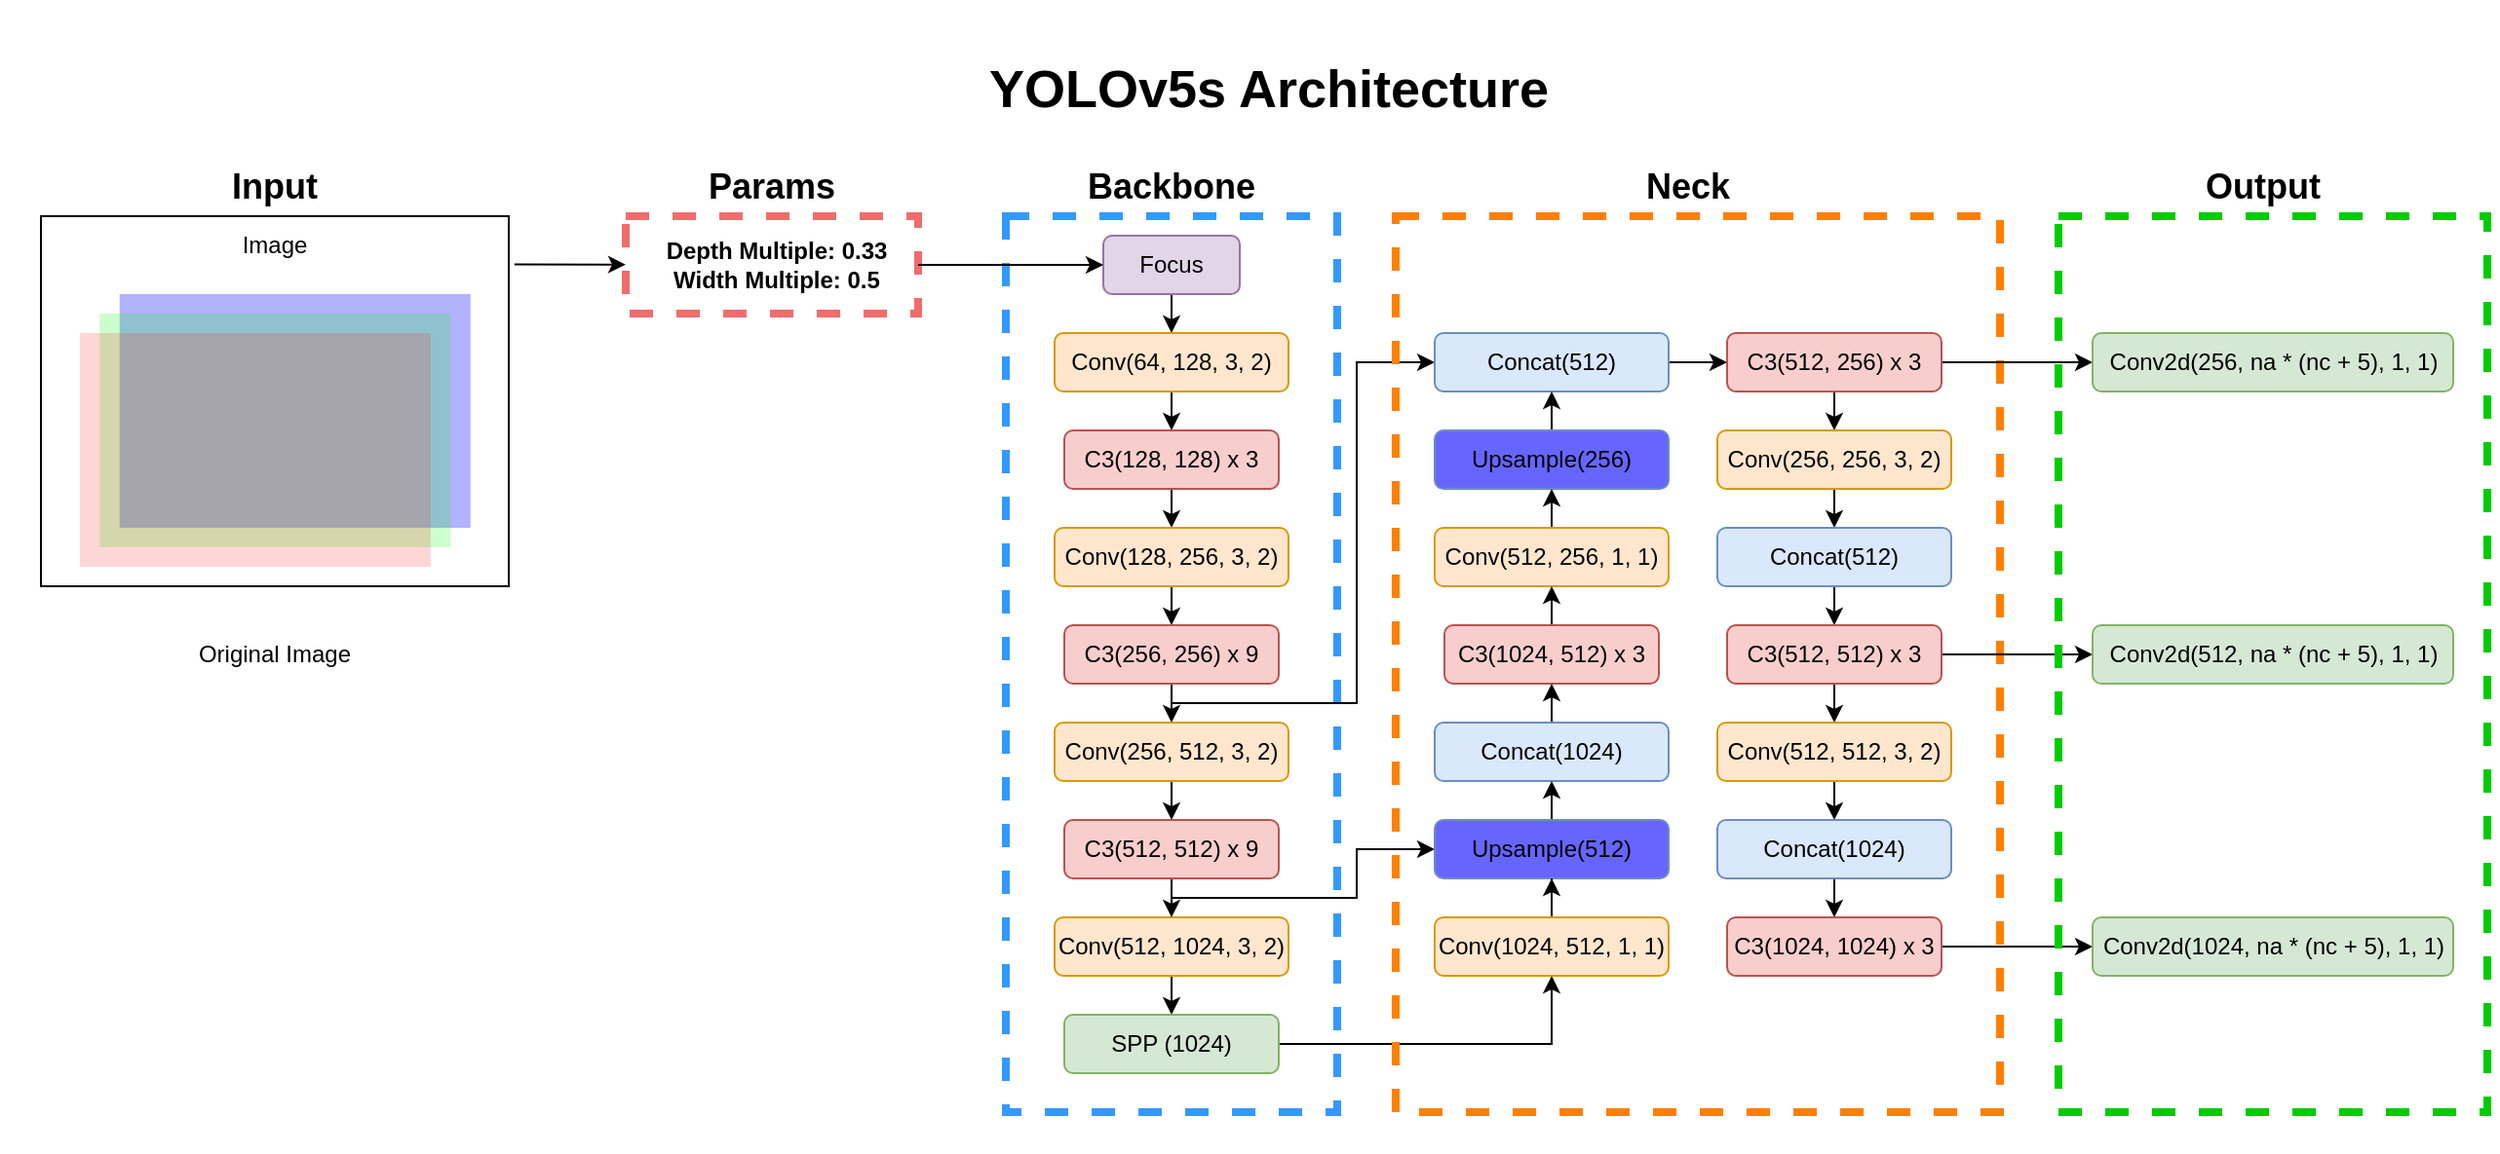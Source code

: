 <mxfile version="16.6.6" type="device"><diagram id="BOkArwXJ-EtOqbOi4oh_" name="Page-1"><mxGraphModel dx="692" dy="359" grid="1" gridSize="10" guides="1" tooltips="1" connect="1" arrows="1" fold="1" page="1" pageScale="1" pageWidth="850" pageHeight="1100" math="0" shadow="0"><root><mxCell id="0"/><mxCell id="1" parent="0"/><mxCell id="hUl3VF8-japoUCy3TDFY-80" value="" style="rounded=0;whiteSpace=wrap;html=1;fontSize=18;fillColor=none;dashed=1;strokeWidth=4;strokeColor=#F16C6C;fontStyle=0" vertex="1" parent="1"><mxGeometry x="320" y="130" width="150" height="50" as="geometry"/></mxCell><mxCell id="hUl3VF8-japoUCy3TDFY-96" value="" style="rounded=0;whiteSpace=wrap;html=1;fontSize=27;strokeColor=#F16C6C;fillColor=none;opacity=0;" vertex="1" parent="1"><mxGeometry y="20" width="1280" height="590" as="geometry"/></mxCell><mxCell id="hUl3VF8-japoUCy3TDFY-2" value="" style="rounded=0;whiteSpace=wrap;html=1;fillColor=none;" vertex="1" parent="1"><mxGeometry x="20" y="130" width="240" height="190" as="geometry"/></mxCell><mxCell id="hUl3VF8-japoUCy3TDFY-3" value="" style="shape=image;verticalLabelPosition=bottom;labelBackgroundColor=default;verticalAlign=top;aspect=fixed;imageAspect=0;image=https://st2.depositphotos.com/5357198/8114/i/950/depositphotos_81142762-stock-photo-aerial-view-of-paddy-field.jpg;imageBackground=none;fillOpacity=100;" vertex="1" parent="1"><mxGeometry x="60.36" y="170" width="180" height="120" as="geometry"/></mxCell><mxCell id="hUl3VF8-japoUCy3TDFY-4" value="Image" style="text;html=1;strokeColor=none;fillColor=none;align=center;verticalAlign=middle;whiteSpace=wrap;rounded=0;" vertex="1" parent="1"><mxGeometry x="110.15" y="130" width="60" height="30" as="geometry"/></mxCell><mxCell id="hUl3VF8-japoUCy3TDFY-5" value="Input" style="text;html=1;strokeColor=none;fillColor=none;align=center;verticalAlign=middle;whiteSpace=wrap;rounded=0;fontSize=18;fontStyle=1" vertex="1" parent="1"><mxGeometry x="110.15" y="100" width="60" height="30" as="geometry"/></mxCell><mxCell id="hUl3VF8-japoUCy3TDFY-6" value="" style="rounded=0;whiteSpace=wrap;html=1;fontSize=18;fillColor=none;dashed=1;strokeWidth=4;strokeColor=#3399FF;" vertex="1" parent="1"><mxGeometry x="515" y="130" width="170" height="460" as="geometry"/></mxCell><mxCell id="hUl3VF8-japoUCy3TDFY-7" value="Backbone" style="text;html=1;strokeColor=none;fillColor=none;align=center;verticalAlign=middle;whiteSpace=wrap;rounded=0;fontSize=18;fontStyle=1" vertex="1" parent="1"><mxGeometry x="570" y="100" width="60" height="30" as="geometry"/></mxCell><mxCell id="hUl3VF8-japoUCy3TDFY-8" style="edgeStyle=orthogonalEdgeStyle;rounded=0;orthogonalLoop=1;jettySize=auto;html=1;exitX=0.5;exitY=1;exitDx=0;exitDy=0;entryX=0.5;entryY=0;entryDx=0;entryDy=0;fontSize=12;fontColor=#FFFFFF;" edge="1" parent="1" source="hUl3VF8-japoUCy3TDFY-9" target="hUl3VF8-japoUCy3TDFY-11"><mxGeometry relative="1" as="geometry"/></mxCell><mxCell id="hUl3VF8-japoUCy3TDFY-9" value="Focus" style="rounded=1;whiteSpace=wrap;html=1;fontSize=12;fillColor=#e1d5e7;strokeColor=#9673a6;" vertex="1" parent="1"><mxGeometry x="565" y="140" width="70" height="30" as="geometry"/></mxCell><mxCell id="hUl3VF8-japoUCy3TDFY-10" style="edgeStyle=orthogonalEdgeStyle;rounded=0;orthogonalLoop=1;jettySize=auto;html=1;exitX=0.5;exitY=1;exitDx=0;exitDy=0;entryX=0.5;entryY=0;entryDx=0;entryDy=0;fontSize=12;fontColor=#FFFFFF;" edge="1" parent="1" source="hUl3VF8-japoUCy3TDFY-11" target="hUl3VF8-japoUCy3TDFY-13"><mxGeometry relative="1" as="geometry"/></mxCell><mxCell id="hUl3VF8-japoUCy3TDFY-11" value="Conv(64, 128, 3, 2)" style="rounded=1;whiteSpace=wrap;html=1;fontSize=12;fillColor=#ffe6cc;strokeColor=#d79b00;" vertex="1" parent="1"><mxGeometry x="540" y="190" width="120" height="30" as="geometry"/></mxCell><mxCell id="hUl3VF8-japoUCy3TDFY-12" style="edgeStyle=orthogonalEdgeStyle;rounded=0;orthogonalLoop=1;jettySize=auto;html=1;exitX=0.5;exitY=1;exitDx=0;exitDy=0;entryX=0.5;entryY=0;entryDx=0;entryDy=0;fontSize=12;fontColor=#FFFFFF;" edge="1" parent="1" source="hUl3VF8-japoUCy3TDFY-13" target="hUl3VF8-japoUCy3TDFY-15"><mxGeometry relative="1" as="geometry"/></mxCell><mxCell id="hUl3VF8-japoUCy3TDFY-13" value="C3(128, 128) x 3" style="rounded=1;whiteSpace=wrap;html=1;fontSize=12;fillColor=#f8cecc;strokeColor=#b85450;" vertex="1" parent="1"><mxGeometry x="545" y="240" width="110" height="30" as="geometry"/></mxCell><mxCell id="hUl3VF8-japoUCy3TDFY-14" style="edgeStyle=orthogonalEdgeStyle;rounded=0;orthogonalLoop=1;jettySize=auto;html=1;exitX=0.5;exitY=1;exitDx=0;exitDy=0;entryX=0.5;entryY=0;entryDx=0;entryDy=0;fontSize=12;fontColor=#FFFFFF;" edge="1" parent="1" source="hUl3VF8-japoUCy3TDFY-15" target="hUl3VF8-japoUCy3TDFY-18"><mxGeometry relative="1" as="geometry"/></mxCell><mxCell id="hUl3VF8-japoUCy3TDFY-15" value="Conv(128, 256, 3, 2)" style="rounded=1;whiteSpace=wrap;html=1;fontSize=12;fillColor=#ffe6cc;strokeColor=#d79b00;" vertex="1" parent="1"><mxGeometry x="540" y="290" width="120" height="30" as="geometry"/></mxCell><mxCell id="hUl3VF8-japoUCy3TDFY-16" style="edgeStyle=orthogonalEdgeStyle;rounded=0;orthogonalLoop=1;jettySize=auto;html=1;exitX=0.5;exitY=1;exitDx=0;exitDy=0;entryX=0.5;entryY=0;entryDx=0;entryDy=0;fontSize=12;fontColor=#FFFFFF;" edge="1" parent="1" source="hUl3VF8-japoUCy3TDFY-18" target="hUl3VF8-japoUCy3TDFY-20"><mxGeometry relative="1" as="geometry"/></mxCell><mxCell id="hUl3VF8-japoUCy3TDFY-17" style="edgeStyle=orthogonalEdgeStyle;rounded=0;orthogonalLoop=1;jettySize=auto;html=1;exitX=0.5;exitY=1;exitDx=0;exitDy=0;entryX=0;entryY=0.5;entryDx=0;entryDy=0;fontSize=12;fontColor=#FFFFFF;" edge="1" parent="1" source="hUl3VF8-japoUCy3TDFY-18" target="hUl3VF8-japoUCy3TDFY-30"><mxGeometry relative="1" as="geometry"><Array as="points"><mxPoint x="600" y="380"/><mxPoint x="695" y="380"/><mxPoint x="695" y="205"/></Array></mxGeometry></mxCell><mxCell id="hUl3VF8-japoUCy3TDFY-18" value="C3(256, 256) x 9" style="rounded=1;whiteSpace=wrap;html=1;fontSize=12;fillColor=#f8cecc;strokeColor=#b85450;" vertex="1" parent="1"><mxGeometry x="545" y="340" width="110" height="30" as="geometry"/></mxCell><mxCell id="hUl3VF8-japoUCy3TDFY-19" style="edgeStyle=orthogonalEdgeStyle;rounded=0;orthogonalLoop=1;jettySize=auto;html=1;exitX=0.5;exitY=1;exitDx=0;exitDy=0;entryX=0.5;entryY=0;entryDx=0;entryDy=0;fontSize=12;fontColor=#FFFFFF;" edge="1" parent="1" source="hUl3VF8-japoUCy3TDFY-20" target="hUl3VF8-japoUCy3TDFY-25"><mxGeometry relative="1" as="geometry"/></mxCell><mxCell id="hUl3VF8-japoUCy3TDFY-20" value="Conv(256, 512, 3, 2)" style="rounded=1;whiteSpace=wrap;html=1;fontSize=12;fillColor=#ffe6cc;strokeColor=#d79b00;" vertex="1" parent="1"><mxGeometry x="540" y="390" width="120" height="30" as="geometry"/></mxCell><mxCell id="hUl3VF8-japoUCy3TDFY-21" style="edgeStyle=orthogonalEdgeStyle;rounded=0;orthogonalLoop=1;jettySize=auto;html=1;exitX=0.5;exitY=1;exitDx=0;exitDy=0;entryX=0.5;entryY=0;entryDx=0;entryDy=0;fontSize=12;fontColor=#FFFFFF;" edge="1" parent="1" source="hUl3VF8-japoUCy3TDFY-22" target="hUl3VF8-japoUCy3TDFY-27"><mxGeometry relative="1" as="geometry"/></mxCell><mxCell id="hUl3VF8-japoUCy3TDFY-22" value="Conv(512, 1024, 3, 2)" style="rounded=1;whiteSpace=wrap;html=1;fontSize=12;fillColor=#ffe6cc;strokeColor=#d79b00;" vertex="1" parent="1"><mxGeometry x="540" y="490" width="120" height="30" as="geometry"/></mxCell><mxCell id="hUl3VF8-japoUCy3TDFY-23" style="edgeStyle=orthogonalEdgeStyle;rounded=0;orthogonalLoop=1;jettySize=auto;html=1;exitX=0.5;exitY=1;exitDx=0;exitDy=0;entryX=0.5;entryY=0;entryDx=0;entryDy=0;fontSize=12;fontColor=#FFFFFF;" edge="1" parent="1" source="hUl3VF8-japoUCy3TDFY-25" target="hUl3VF8-japoUCy3TDFY-22"><mxGeometry relative="1" as="geometry"/></mxCell><mxCell id="hUl3VF8-japoUCy3TDFY-24" style="edgeStyle=orthogonalEdgeStyle;rounded=0;orthogonalLoop=1;jettySize=auto;html=1;exitX=0.5;exitY=1;exitDx=0;exitDy=0;entryX=0;entryY=0.5;entryDx=0;entryDy=0;fontSize=12;fontColor=#FFFFFF;" edge="1" parent="1" source="hUl3VF8-japoUCy3TDFY-25" target="hUl3VF8-japoUCy3TDFY-45"><mxGeometry relative="1" as="geometry"><Array as="points"><mxPoint x="600" y="480"/><mxPoint x="695" y="480"/><mxPoint x="695" y="455"/></Array></mxGeometry></mxCell><mxCell id="hUl3VF8-japoUCy3TDFY-25" value="C3(512, 512) x 9" style="rounded=1;whiteSpace=wrap;html=1;fontSize=12;fillColor=#f8cecc;strokeColor=#b85450;" vertex="1" parent="1"><mxGeometry x="545" y="440" width="110" height="30" as="geometry"/></mxCell><mxCell id="hUl3VF8-japoUCy3TDFY-77" style="edgeStyle=orthogonalEdgeStyle;rounded=0;orthogonalLoop=1;jettySize=auto;html=1;exitX=1;exitY=0.5;exitDx=0;exitDy=0;" edge="1" parent="1" source="hUl3VF8-japoUCy3TDFY-27" target="hUl3VF8-japoUCy3TDFY-47"><mxGeometry relative="1" as="geometry"/></mxCell><mxCell id="hUl3VF8-japoUCy3TDFY-27" value="SPP (1024)" style="rounded=1;whiteSpace=wrap;html=1;fontSize=12;fillColor=#d5e8d4;strokeColor=#82b366;" vertex="1" parent="1"><mxGeometry x="545" y="540" width="110" height="30" as="geometry"/></mxCell><mxCell id="hUl3VF8-japoUCy3TDFY-28" value="" style="rounded=0;whiteSpace=wrap;html=1;fontSize=18;fillColor=none;dashed=1;strokeColor=#FF8000;strokeWidth=4;" vertex="1" parent="1"><mxGeometry x="715" y="130" width="310" height="460" as="geometry"/></mxCell><mxCell id="hUl3VF8-japoUCy3TDFY-29" value="Neck" style="text;html=1;strokeColor=none;fillColor=none;align=center;verticalAlign=middle;whiteSpace=wrap;rounded=0;fontSize=18;fontStyle=1" vertex="1" parent="1"><mxGeometry x="835" y="100" width="60" height="30" as="geometry"/></mxCell><mxCell id="hUl3VF8-japoUCy3TDFY-78" style="edgeStyle=orthogonalEdgeStyle;rounded=0;orthogonalLoop=1;jettySize=auto;html=1;exitX=1;exitY=0.5;exitDx=0;exitDy=0;entryX=0;entryY=0.5;entryDx=0;entryDy=0;" edge="1" parent="1" source="hUl3VF8-japoUCy3TDFY-30" target="hUl3VF8-japoUCy3TDFY-33"><mxGeometry relative="1" as="geometry"/></mxCell><mxCell id="hUl3VF8-japoUCy3TDFY-30" value="Concat(512)" style="rounded=1;whiteSpace=wrap;html=1;fontSize=12;fillColor=#dae8fc;strokeColor=#6c8ebf;" vertex="1" parent="1"><mxGeometry x="735" y="190" width="120" height="30" as="geometry"/></mxCell><mxCell id="hUl3VF8-japoUCy3TDFY-31" style="edgeStyle=orthogonalEdgeStyle;rounded=0;orthogonalLoop=1;jettySize=auto;html=1;exitX=0.5;exitY=1;exitDx=0;exitDy=0;entryX=0.5;entryY=0;entryDx=0;entryDy=0;fontSize=12;fontColor=#FFFFFF;" edge="1" parent="1" source="hUl3VF8-japoUCy3TDFY-33" target="hUl3VF8-japoUCy3TDFY-35"><mxGeometry relative="1" as="geometry"/></mxCell><mxCell id="hUl3VF8-japoUCy3TDFY-32" style="edgeStyle=orthogonalEdgeStyle;rounded=0;orthogonalLoop=1;jettySize=auto;html=1;exitX=1;exitY=0.5;exitDx=0;exitDy=0;fontSize=12;fontColor=#FFFFFF;" edge="1" parent="1" source="hUl3VF8-japoUCy3TDFY-33" target="hUl3VF8-japoUCy3TDFY-63"><mxGeometry relative="1" as="geometry"/></mxCell><mxCell id="hUl3VF8-japoUCy3TDFY-33" value="C3(512, 256) x 3" style="rounded=1;whiteSpace=wrap;html=1;fontSize=12;fillColor=#f8cecc;strokeColor=#b85450;" vertex="1" parent="1"><mxGeometry x="885" y="190" width="110" height="30" as="geometry"/></mxCell><mxCell id="hUl3VF8-japoUCy3TDFY-34" style="edgeStyle=orthogonalEdgeStyle;rounded=0;orthogonalLoop=1;jettySize=auto;html=1;exitX=0.5;exitY=1;exitDx=0;exitDy=0;entryX=0.5;entryY=0;entryDx=0;entryDy=0;fontSize=12;fontColor=#FFFFFF;" edge="1" parent="1" source="hUl3VF8-japoUCy3TDFY-35" target="hUl3VF8-japoUCy3TDFY-51"><mxGeometry relative="1" as="geometry"/></mxCell><mxCell id="hUl3VF8-japoUCy3TDFY-35" value="Conv(256, 256, 3, 2)" style="rounded=1;whiteSpace=wrap;html=1;fontSize=12;fillColor=#ffe6cc;strokeColor=#d79b00;" vertex="1" parent="1"><mxGeometry x="880" y="240" width="120" height="30" as="geometry"/></mxCell><mxCell id="hUl3VF8-japoUCy3TDFY-36" style="edgeStyle=orthogonalEdgeStyle;rounded=0;orthogonalLoop=1;jettySize=auto;html=1;exitX=0.5;exitY=0;exitDx=0;exitDy=0;entryX=0.5;entryY=1;entryDx=0;entryDy=0;fontSize=12;fontColor=#FFFFFF;" edge="1" parent="1" source="hUl3VF8-japoUCy3TDFY-37" target="hUl3VF8-japoUCy3TDFY-30"><mxGeometry relative="1" as="geometry"/></mxCell><mxCell id="hUl3VF8-japoUCy3TDFY-37" value="Upsample(256)" style="rounded=1;whiteSpace=wrap;html=1;fontSize=12;fillColor=#6666FF;strokeColor=#6c8ebf;" vertex="1" parent="1"><mxGeometry x="735" y="240" width="120" height="30" as="geometry"/></mxCell><mxCell id="hUl3VF8-japoUCy3TDFY-38" style="edgeStyle=orthogonalEdgeStyle;rounded=0;orthogonalLoop=1;jettySize=auto;html=1;exitX=0.5;exitY=0;exitDx=0;exitDy=0;entryX=0.5;entryY=1;entryDx=0;entryDy=0;fontSize=12;fontColor=#FFFFFF;" edge="1" parent="1" source="hUl3VF8-japoUCy3TDFY-39" target="hUl3VF8-japoUCy3TDFY-37"><mxGeometry relative="1" as="geometry"/></mxCell><mxCell id="hUl3VF8-japoUCy3TDFY-39" value="Conv(512, 256, 1, 1)" style="rounded=1;whiteSpace=wrap;html=1;fontSize=12;fillColor=#ffe6cc;strokeColor=#d79b00;" vertex="1" parent="1"><mxGeometry x="735" y="290" width="120" height="30" as="geometry"/></mxCell><mxCell id="hUl3VF8-japoUCy3TDFY-40" style="edgeStyle=orthogonalEdgeStyle;rounded=0;orthogonalLoop=1;jettySize=auto;html=1;exitX=0.5;exitY=0;exitDx=0;exitDy=0;entryX=0.5;entryY=1;entryDx=0;entryDy=0;fontSize=12;fontColor=#FFFFFF;" edge="1" parent="1" source="hUl3VF8-japoUCy3TDFY-41" target="hUl3VF8-japoUCy3TDFY-39"><mxGeometry relative="1" as="geometry"/></mxCell><mxCell id="hUl3VF8-japoUCy3TDFY-41" value="C3(1024, 512) x 3" style="rounded=1;whiteSpace=wrap;html=1;fontSize=12;fillColor=#f8cecc;strokeColor=#b85450;" vertex="1" parent="1"><mxGeometry x="740" y="340" width="110" height="30" as="geometry"/></mxCell><mxCell id="hUl3VF8-japoUCy3TDFY-42" style="edgeStyle=orthogonalEdgeStyle;rounded=0;orthogonalLoop=1;jettySize=auto;html=1;exitX=0.5;exitY=0;exitDx=0;exitDy=0;entryX=0.5;entryY=1;entryDx=0;entryDy=0;fontSize=12;fontColor=#FFFFFF;" edge="1" parent="1" source="hUl3VF8-japoUCy3TDFY-43" target="hUl3VF8-japoUCy3TDFY-41"><mxGeometry relative="1" as="geometry"/></mxCell><mxCell id="hUl3VF8-japoUCy3TDFY-43" value="Concat(1024)" style="rounded=1;whiteSpace=wrap;html=1;fontSize=12;fillColor=#dae8fc;strokeColor=#6c8ebf;" vertex="1" parent="1"><mxGeometry x="735" y="390" width="120" height="30" as="geometry"/></mxCell><mxCell id="hUl3VF8-japoUCy3TDFY-44" style="edgeStyle=orthogonalEdgeStyle;rounded=0;orthogonalLoop=1;jettySize=auto;html=1;exitX=0.5;exitY=0;exitDx=0;exitDy=0;entryX=0.5;entryY=1;entryDx=0;entryDy=0;fontSize=12;fontColor=#FFFFFF;" edge="1" parent="1" source="hUl3VF8-japoUCy3TDFY-45" target="hUl3VF8-japoUCy3TDFY-43"><mxGeometry relative="1" as="geometry"/></mxCell><mxCell id="hUl3VF8-japoUCy3TDFY-45" value="Upsample(512)" style="rounded=1;whiteSpace=wrap;html=1;fontSize=12;fillColor=#6666FF;strokeColor=#6c8ebf;" vertex="1" parent="1"><mxGeometry x="735" y="440" width="120" height="30" as="geometry"/></mxCell><mxCell id="hUl3VF8-japoUCy3TDFY-46" style="edgeStyle=orthogonalEdgeStyle;rounded=0;orthogonalLoop=1;jettySize=auto;html=1;exitX=0.5;exitY=0;exitDx=0;exitDy=0;fontSize=12;fontColor=#FFFFFF;" edge="1" parent="1" source="hUl3VF8-japoUCy3TDFY-47" target="hUl3VF8-japoUCy3TDFY-45"><mxGeometry relative="1" as="geometry"/></mxCell><mxCell id="hUl3VF8-japoUCy3TDFY-47" value="Conv(1024, 512, 1, 1)" style="rounded=1;whiteSpace=wrap;html=1;fontSize=12;fillColor=#ffe6cc;strokeColor=#d79b00;" vertex="1" parent="1"><mxGeometry x="735" y="490" width="120" height="30" as="geometry"/></mxCell><mxCell id="hUl3VF8-japoUCy3TDFY-50" style="edgeStyle=orthogonalEdgeStyle;rounded=0;orthogonalLoop=1;jettySize=auto;html=1;exitX=0.5;exitY=1;exitDx=0;exitDy=0;entryX=0.5;entryY=0;entryDx=0;entryDy=0;fontSize=12;fontColor=#FFFFFF;" edge="1" parent="1" source="hUl3VF8-japoUCy3TDFY-51" target="hUl3VF8-japoUCy3TDFY-54"><mxGeometry relative="1" as="geometry"/></mxCell><mxCell id="hUl3VF8-japoUCy3TDFY-51" value="Concat(512)" style="rounded=1;whiteSpace=wrap;html=1;fontSize=12;fillColor=#dae8fc;strokeColor=#6c8ebf;" vertex="1" parent="1"><mxGeometry x="880" y="290" width="120" height="30" as="geometry"/></mxCell><mxCell id="hUl3VF8-japoUCy3TDFY-52" style="edgeStyle=orthogonalEdgeStyle;rounded=0;orthogonalLoop=1;jettySize=auto;html=1;exitX=0.5;exitY=1;exitDx=0;exitDy=0;entryX=0.5;entryY=0;entryDx=0;entryDy=0;fontSize=12;fontColor=#FFFFFF;" edge="1" parent="1" source="hUl3VF8-japoUCy3TDFY-54" target="hUl3VF8-japoUCy3TDFY-56"><mxGeometry relative="1" as="geometry"/></mxCell><mxCell id="hUl3VF8-japoUCy3TDFY-53" style="edgeStyle=orthogonalEdgeStyle;rounded=0;orthogonalLoop=1;jettySize=auto;html=1;exitX=1;exitY=0.5;exitDx=0;exitDy=0;entryX=0;entryY=0.5;entryDx=0;entryDy=0;fontSize=12;fontColor=#FFFFFF;" edge="1" parent="1" source="hUl3VF8-japoUCy3TDFY-54" target="hUl3VF8-japoUCy3TDFY-65"><mxGeometry relative="1" as="geometry"/></mxCell><mxCell id="hUl3VF8-japoUCy3TDFY-54" value="C3(512, 512) x 3" style="rounded=1;whiteSpace=wrap;html=1;fontSize=12;fillColor=#f8cecc;strokeColor=#b85450;" vertex="1" parent="1"><mxGeometry x="885" y="340" width="110" height="30" as="geometry"/></mxCell><mxCell id="hUl3VF8-japoUCy3TDFY-55" style="edgeStyle=orthogonalEdgeStyle;rounded=0;orthogonalLoop=1;jettySize=auto;html=1;exitX=0.5;exitY=1;exitDx=0;exitDy=0;entryX=0.5;entryY=0;entryDx=0;entryDy=0;fontSize=12;fontColor=#FFFFFF;" edge="1" parent="1" source="hUl3VF8-japoUCy3TDFY-56" target="hUl3VF8-japoUCy3TDFY-58"><mxGeometry relative="1" as="geometry"/></mxCell><mxCell id="hUl3VF8-japoUCy3TDFY-56" value="Conv(512, 512, 3, 2)" style="rounded=1;whiteSpace=wrap;html=1;fontSize=12;fillColor=#ffe6cc;strokeColor=#d79b00;" vertex="1" parent="1"><mxGeometry x="880" y="390" width="120" height="30" as="geometry"/></mxCell><mxCell id="hUl3VF8-japoUCy3TDFY-57" style="edgeStyle=orthogonalEdgeStyle;rounded=0;orthogonalLoop=1;jettySize=auto;html=1;exitX=0.5;exitY=1;exitDx=0;exitDy=0;entryX=0.5;entryY=0;entryDx=0;entryDy=0;fontSize=12;fontColor=#FFFFFF;" edge="1" parent="1" source="hUl3VF8-japoUCy3TDFY-58" target="hUl3VF8-japoUCy3TDFY-60"><mxGeometry relative="1" as="geometry"/></mxCell><mxCell id="hUl3VF8-japoUCy3TDFY-58" value="Concat(1024)" style="rounded=1;whiteSpace=wrap;html=1;fontSize=12;fillColor=#dae8fc;strokeColor=#6c8ebf;" vertex="1" parent="1"><mxGeometry x="880" y="440" width="120" height="30" as="geometry"/></mxCell><mxCell id="hUl3VF8-japoUCy3TDFY-59" style="edgeStyle=orthogonalEdgeStyle;rounded=0;orthogonalLoop=1;jettySize=auto;html=1;exitX=1;exitY=0.5;exitDx=0;exitDy=0;entryX=0;entryY=0.5;entryDx=0;entryDy=0;fontSize=12;fontColor=#FFFFFF;" edge="1" parent="1" source="hUl3VF8-japoUCy3TDFY-60" target="hUl3VF8-japoUCy3TDFY-66"><mxGeometry relative="1" as="geometry"/></mxCell><mxCell id="hUl3VF8-japoUCy3TDFY-60" value="C3(1024, 1024) x 3" style="rounded=1;whiteSpace=wrap;html=1;fontSize=12;fillColor=#f8cecc;strokeColor=#b85450;" vertex="1" parent="1"><mxGeometry x="885" y="490" width="110" height="30" as="geometry"/></mxCell><mxCell id="hUl3VF8-japoUCy3TDFY-61" value="" style="rounded=0;whiteSpace=wrap;html=1;fontSize=18;fillColor=none;dashed=1;strokeWidth=4;strokeColor=#00CC00;" vertex="1" parent="1"><mxGeometry x="1055" y="130" width="220" height="460" as="geometry"/></mxCell><mxCell id="hUl3VF8-japoUCy3TDFY-62" value="Output" style="text;html=1;strokeColor=none;fillColor=none;align=center;verticalAlign=middle;whiteSpace=wrap;rounded=0;fontSize=18;fontStyle=1" vertex="1" parent="1"><mxGeometry x="1130" y="100" width="60" height="30" as="geometry"/></mxCell><mxCell id="hUl3VF8-japoUCy3TDFY-63" value="Conv2d(256, na * (nc + 5), 1, 1)" style="rounded=1;whiteSpace=wrap;html=1;fontSize=12;fillColor=#d5e8d4;strokeColor=#82b366;" vertex="1" parent="1"><mxGeometry x="1072.5" y="190" width="185" height="30" as="geometry"/></mxCell><mxCell id="hUl3VF8-japoUCy3TDFY-64" style="edgeStyle=orthogonalEdgeStyle;rounded=0;orthogonalLoop=1;jettySize=auto;html=1;exitX=0.5;exitY=1;exitDx=0;exitDy=0;fontSize=12;fontColor=#FFFFFF;" edge="1" parent="1" source="hUl3VF8-japoUCy3TDFY-63" target="hUl3VF8-japoUCy3TDFY-63"><mxGeometry relative="1" as="geometry"/></mxCell><mxCell id="hUl3VF8-japoUCy3TDFY-65" value="Conv2d(512, na * (nc + 5), 1, 1)" style="rounded=1;whiteSpace=wrap;html=1;fontSize=12;fillColor=#d5e8d4;strokeColor=#82b366;" vertex="1" parent="1"><mxGeometry x="1072.5" y="340" width="185" height="30" as="geometry"/></mxCell><mxCell id="hUl3VF8-japoUCy3TDFY-66" value="Conv2d(1024, na * (nc + 5), 1, 1)" style="rounded=1;whiteSpace=wrap;html=1;fontSize=12;fillColor=#d5e8d4;strokeColor=#82b366;" vertex="1" parent="1"><mxGeometry x="1072.5" y="490" width="185" height="30" as="geometry"/></mxCell><mxCell id="hUl3VF8-japoUCy3TDFY-67" value="" style="rounded=0;whiteSpace=wrap;html=1;glass=0;dashed=1;fontSize=12;fontColor=#FFFFFF;strokeColor=none;strokeWidth=4;fillColor=#6666FF;gradientColor=none;fillOpacity=50;" vertex="1" parent="1"><mxGeometry x="60.36" y="170" width="180" height="120" as="geometry"/></mxCell><mxCell id="hUl3VF8-japoUCy3TDFY-68" value="" style="shape=image;verticalLabelPosition=bottom;labelBackgroundColor=default;verticalAlign=top;aspect=fixed;imageAspect=0;image=https://st2.depositphotos.com/5357198/8114/i/950/depositphotos_81142762-stock-photo-aerial-view-of-paddy-field.jpg;" vertex="1" parent="1"><mxGeometry x="50.12" y="180" width="177.58" height="118.5" as="geometry"/></mxCell><mxCell id="hUl3VF8-japoUCy3TDFY-69" value="" style="rounded=0;whiteSpace=wrap;html=1;glass=0;dashed=1;fontSize=12;fontColor=#FFFFFF;strokeColor=none;strokeWidth=4;fillColor=#00FF00;gradientColor=none;fillOpacity=20;" vertex="1" parent="1"><mxGeometry x="50.12" y="180" width="180" height="120" as="geometry"/></mxCell><mxCell id="hUl3VF8-japoUCy3TDFY-70" value="" style="shape=image;verticalLabelPosition=bottom;labelBackgroundColor=default;verticalAlign=top;aspect=fixed;imageAspect=0;image=https://st2.depositphotos.com/5357198/8114/i/950/depositphotos_81142762-stock-photo-aerial-view-of-paddy-field.jpg;" vertex="1" parent="1"><mxGeometry x="40.12" y="190" width="179.83" height="120" as="geometry"/></mxCell><mxCell id="hUl3VF8-japoUCy3TDFY-71" value="" style="rounded=0;whiteSpace=wrap;html=1;glass=0;dashed=1;fontSize=12;fontColor=#FFFFFF;strokeColor=none;strokeWidth=4;fillColor=#FF3333;gradientColor=none;fillOpacity=20;" vertex="1" parent="1"><mxGeometry x="39.95" y="190" width="180" height="120" as="geometry"/></mxCell><mxCell id="hUl3VF8-japoUCy3TDFY-72" value="" style="shape=image;verticalLabelPosition=bottom;labelBackgroundColor=default;verticalAlign=top;aspect=fixed;imageAspect=0;image=https://st2.depositphotos.com/5357198/8114/i/950/depositphotos_81142762-stock-photo-aerial-view-of-paddy-field.jpg;" vertex="1" parent="1"><mxGeometry x="47.87" y="370" width="179.83" height="120" as="geometry"/></mxCell><mxCell id="hUl3VF8-japoUCy3TDFY-73" value="Original Image" style="text;html=1;strokeColor=none;fillColor=none;align=center;verticalAlign=middle;whiteSpace=wrap;rounded=0;" vertex="1" parent="1"><mxGeometry x="93.89" y="340" width="92.22" height="30" as="geometry"/></mxCell><mxCell id="hUl3VF8-japoUCy3TDFY-76" value="Depth Multiple: 0.33&lt;br&gt;Width Multiple: 0.5" style="text;html=1;strokeColor=none;fillColor=none;align=center;verticalAlign=middle;whiteSpace=wrap;rounded=0;fontStyle=1" vertex="1" parent="1"><mxGeometry x="335" y="140" width="125" height="30" as="geometry"/></mxCell><mxCell id="hUl3VF8-japoUCy3TDFY-79" value="YOLOv5s Architecture" style="text;html=1;strokeColor=none;fillColor=none;align=center;verticalAlign=middle;whiteSpace=wrap;rounded=0;fontSize=27;fontStyle=1" vertex="1" parent="1"><mxGeometry x="485" y="50" width="330" height="30" as="geometry"/></mxCell><mxCell id="hUl3VF8-japoUCy3TDFY-83" value="Params" style="text;html=1;strokeColor=none;fillColor=none;align=center;verticalAlign=middle;whiteSpace=wrap;rounded=0;fontSize=18;fontStyle=1" vertex="1" parent="1"><mxGeometry x="365" y="100" width="60" height="30" as="geometry"/></mxCell><mxCell id="hUl3VF8-japoUCy3TDFY-97" value="" style="endArrow=classic;html=1;rounded=0;fontSize=27;exitX=1.012;exitY=0.13;exitDx=0;exitDy=0;exitPerimeter=0;" edge="1" parent="1" source="hUl3VF8-japoUCy3TDFY-2" target="hUl3VF8-japoUCy3TDFY-80"><mxGeometry width="50" height="50" relative="1" as="geometry"><mxPoint x="540" y="340" as="sourcePoint"/><mxPoint x="590" y="290" as="targetPoint"/></mxGeometry></mxCell><mxCell id="hUl3VF8-japoUCy3TDFY-98" value="" style="endArrow=classic;html=1;rounded=0;fontSize=27;exitX=1;exitY=0.5;exitDx=0;exitDy=0;entryX=0;entryY=0.5;entryDx=0;entryDy=0;" edge="1" parent="1" source="hUl3VF8-japoUCy3TDFY-80" target="hUl3VF8-japoUCy3TDFY-9"><mxGeometry width="50" height="50" relative="1" as="geometry"><mxPoint x="470" y="175.56" as="sourcePoint"/><mxPoint x="520" y="174" as="targetPoint"/></mxGeometry></mxCell></root></mxGraphModel></diagram></mxfile>